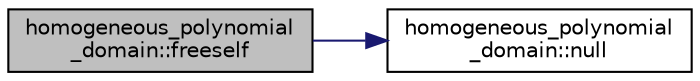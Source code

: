 digraph "homogeneous_polynomial_domain::freeself"
{
  edge [fontname="Helvetica",fontsize="10",labelfontname="Helvetica",labelfontsize="10"];
  node [fontname="Helvetica",fontsize="10",shape=record];
  rankdir="LR";
  Node404 [label="homogeneous_polynomial\l_domain::freeself",height=0.2,width=0.4,color="black", fillcolor="grey75", style="filled", fontcolor="black"];
  Node404 -> Node405 [color="midnightblue",fontsize="10",style="solid",fontname="Helvetica"];
  Node405 [label="homogeneous_polynomial\l_domain::null",height=0.2,width=0.4,color="black", fillcolor="white", style="filled",URL="$d2/da7/classhomogeneous__polynomial__domain.html#ad9c36b66de4aade20063cf9f6f764507"];
}
